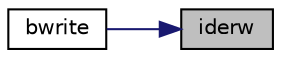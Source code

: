 digraph "iderw"
{
 // LATEX_PDF_SIZE
  edge [fontname="Helvetica",fontsize="10",labelfontname="Helvetica",labelfontsize="10"];
  node [fontname="Helvetica",fontsize="10",shape=record];
  rankdir="RL";
  Node1 [label="iderw",height=0.2,width=0.4,color="black", fillcolor="grey75", style="filled", fontcolor="black",tooltip=" "];
  Node1 -> Node2 [dir="back",color="midnightblue",fontsize="10",style="solid"];
  Node2 [label="bwrite",height=0.2,width=0.4,color="black", fillcolor="white", style="filled",URL="$d5/d64/defs_8h.html#a1bfd775f14ad3dfee354ee3897ecd28d",tooltip=" "];
}
